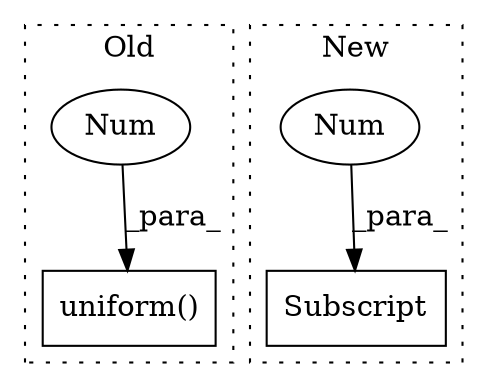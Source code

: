digraph G {
subgraph cluster0 {
1 [label="uniform()" a="75" s="6480,6534" l="15,1" shape="box"];
4 [label="Num" a="76" s="6495" l="1" shape="ellipse"];
label = "Old";
style="dotted";
}
subgraph cluster1 {
2 [label="Subscript" a="63" s="6592,0" l="14,0" shape="box"];
3 [label="Num" a="76" s="6604" l="1" shape="ellipse"];
label = "New";
style="dotted";
}
3 -> 2 [label="_para_"];
4 -> 1 [label="_para_"];
}